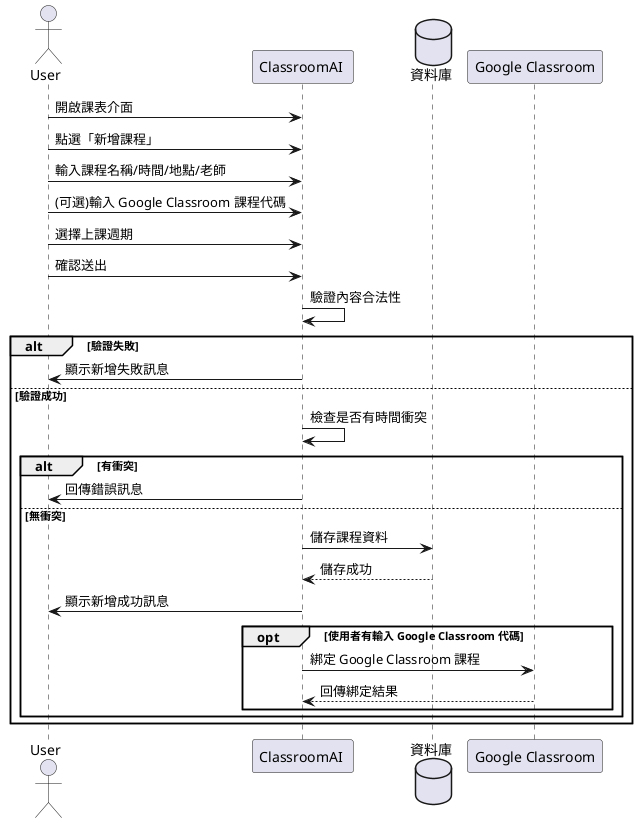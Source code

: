@startuml
actor User
participant "ClassroomAI " as System
database "資料庫" as DB
participant "Google Classroom" as GC

User -> System : 開啟課表介面
User -> System : 點選「新增課程」
User -> System : 輸入課程名稱/時間/地點/老師
User -> System : (可選)輸入 Google Classroom 課程代碼
User -> System : 選擇上課週期
User -> System : 確認送出

System -> System : 驗證內容合法性
alt 驗證失敗
    System -> User : 顯示新增失敗訊息
else 驗證成功
    System -> System : 檢查是否有時間衝突
    alt 有衝突
        System -> User : 回傳錯誤訊息
    else 無衝突
        System -> DB : 儲存課程資料
        DB --> System : 儲存成功
        System -> User : 顯示新增成功訊息
        opt 使用者有輸入 Google Classroom 代碼
            System -> GC : 綁定 Google Classroom 課程
            GC --> System : 回傳綁定結果
        end
    end
end
@enduml
